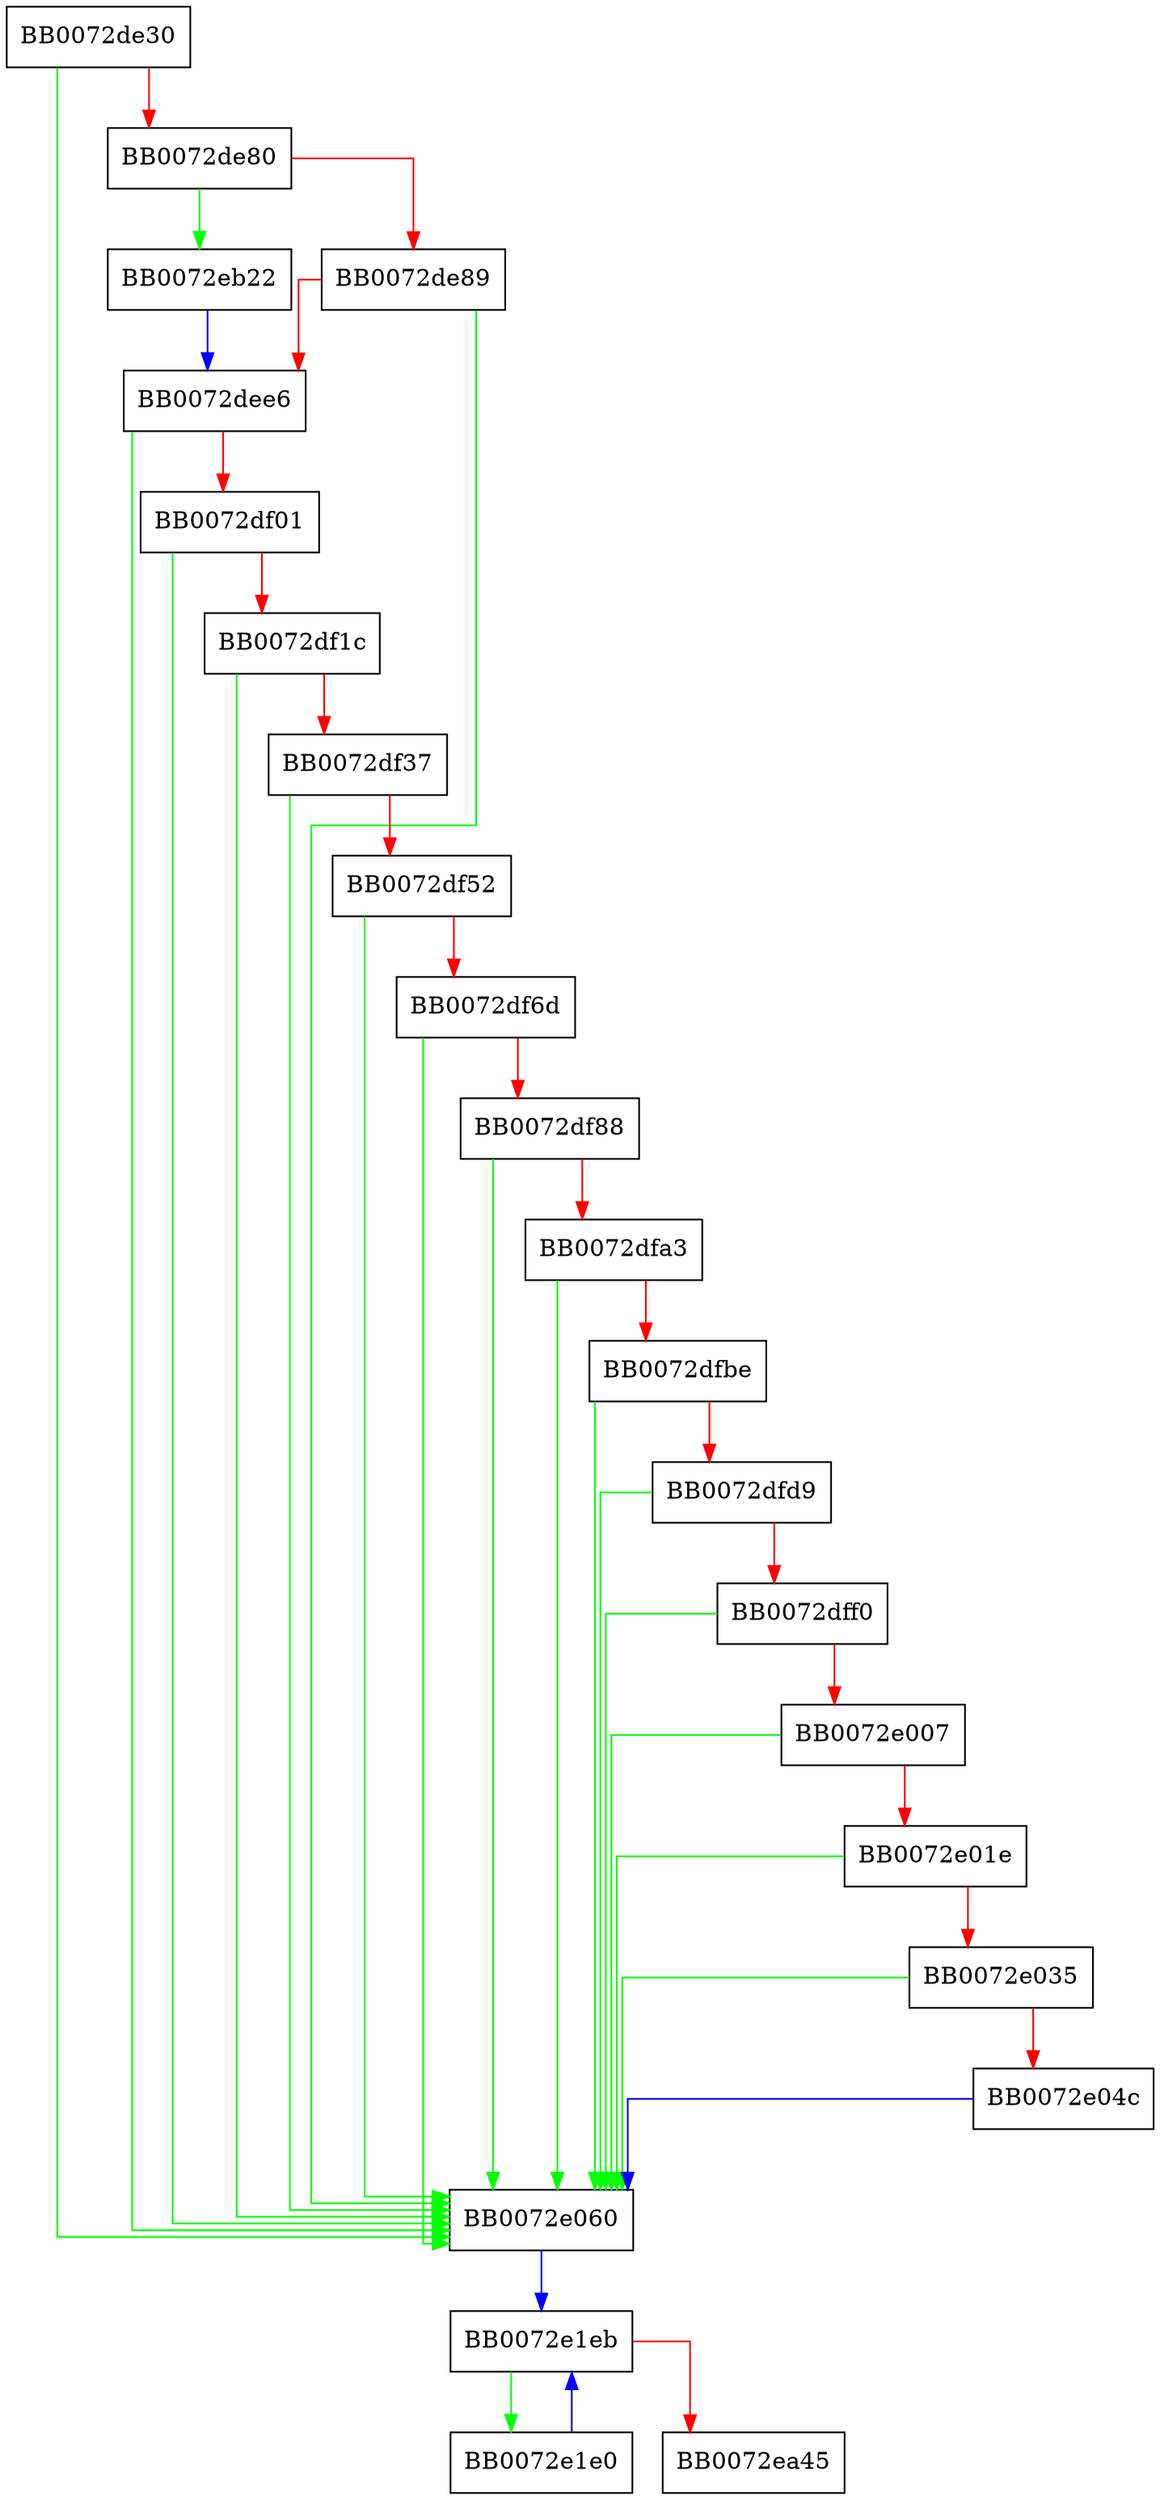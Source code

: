 digraph CAST_set_key {
  node [shape="box"];
  graph [splines=ortho];
  BB0072de30 -> BB0072e060 [color="green"];
  BB0072de30 -> BB0072de80 [color="red"];
  BB0072de80 -> BB0072eb22 [color="green"];
  BB0072de80 -> BB0072de89 [color="red"];
  BB0072de89 -> BB0072e060 [color="green"];
  BB0072de89 -> BB0072dee6 [color="red"];
  BB0072dee6 -> BB0072e060 [color="green"];
  BB0072dee6 -> BB0072df01 [color="red"];
  BB0072df01 -> BB0072e060 [color="green"];
  BB0072df01 -> BB0072df1c [color="red"];
  BB0072df1c -> BB0072e060 [color="green"];
  BB0072df1c -> BB0072df37 [color="red"];
  BB0072df37 -> BB0072e060 [color="green"];
  BB0072df37 -> BB0072df52 [color="red"];
  BB0072df52 -> BB0072e060 [color="green"];
  BB0072df52 -> BB0072df6d [color="red"];
  BB0072df6d -> BB0072e060 [color="green"];
  BB0072df6d -> BB0072df88 [color="red"];
  BB0072df88 -> BB0072e060 [color="green"];
  BB0072df88 -> BB0072dfa3 [color="red"];
  BB0072dfa3 -> BB0072e060 [color="green"];
  BB0072dfa3 -> BB0072dfbe [color="red"];
  BB0072dfbe -> BB0072e060 [color="green"];
  BB0072dfbe -> BB0072dfd9 [color="red"];
  BB0072dfd9 -> BB0072e060 [color="green"];
  BB0072dfd9 -> BB0072dff0 [color="red"];
  BB0072dff0 -> BB0072e060 [color="green"];
  BB0072dff0 -> BB0072e007 [color="red"];
  BB0072e007 -> BB0072e060 [color="green"];
  BB0072e007 -> BB0072e01e [color="red"];
  BB0072e01e -> BB0072e060 [color="green"];
  BB0072e01e -> BB0072e035 [color="red"];
  BB0072e035 -> BB0072e060 [color="green"];
  BB0072e035 -> BB0072e04c [color="red"];
  BB0072e04c -> BB0072e060 [color="blue"];
  BB0072e060 -> BB0072e1eb [color="blue"];
  BB0072e1e0 -> BB0072e1eb [color="blue"];
  BB0072e1eb -> BB0072e1e0 [color="green"];
  BB0072e1eb -> BB0072ea45 [color="red"];
  BB0072eb22 -> BB0072dee6 [color="blue"];
}